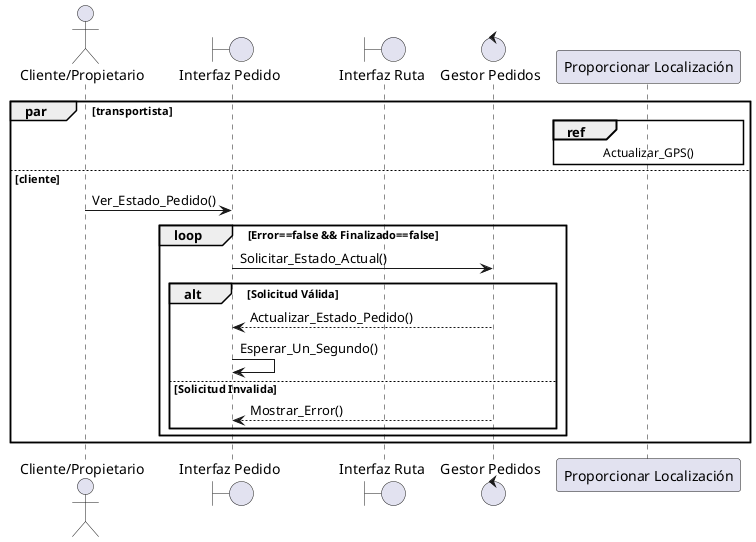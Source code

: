 /'
Seleccionar la opción de ver estado del pedido
Obtener los datos actuales del pedido
Mostrar estado del pedido
Actualizar a tiempo real la ubicación del pedido
'/
@startuml Ver estado pedido
actor "Cliente/Propietario"
boundary "Interfaz Pedido"
boundary "Interfaz Ruta"
control "Gestor Pedidos"

par transportista
    ref over "Proporcionar Localización": Actualizar_GPS()
    else cliente
    "Cliente/Propietario"->"Interfaz Pedido": Ver_Estado_Pedido()
    loop Error==false && Finalizado==false
        "Interfaz Pedido" -> "Gestor Pedidos": Solicitar_Estado_Actual()
        alt Solicitud Válida
            "Gestor Pedidos" --> "Interfaz Pedido": Actualizar_Estado_Pedido()
            "Interfaz Pedido" -> "Interfaz Pedido": Esperar_Un_Segundo()
        else Solicitud Invalida
            "Gestor Pedidos" --> "Interfaz Pedido": Mostrar_Error()
        end
    end
end
@enduml
